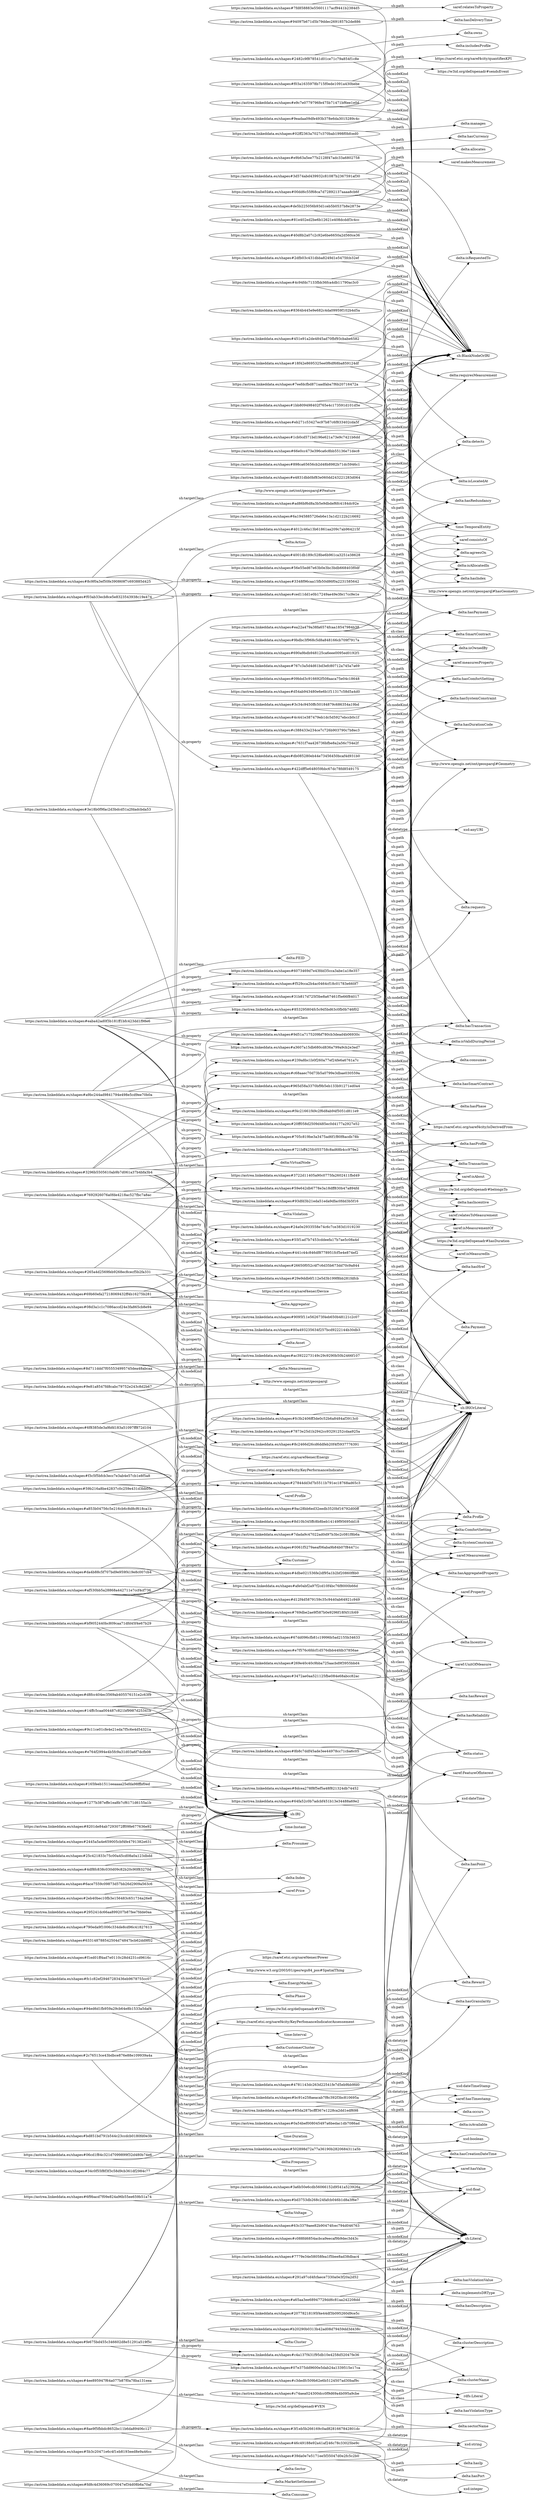 digraph ar2dtool_diagram { 
rankdir=LR;
size="1501"
	"https://astrea.linkeddata.es/shapes#ced11dd1e0b17249ae49e3fe17cc9e1e" -> "delta:isRequestedTo" [ label = "sh:path" ];
	"https://astrea.linkeddata.es/shapes#ced11dd1e0b17249ae49e3fe17cc9e1e" -> "sh:IRIOrLiteral" [ label = "sh:nodeKind" ];
	"https://astrea.linkeddata.es/shapes#291a97cd4fcfaece7330a0e3f20a2d52" -> "delta:implementsDRType" [ label = "sh:path" ];
	"https://astrea.linkeddata.es/shapes#291a97cd4fcfaece7330a0e3f20a2d52" -> "sh:Literal" [ label = "sh:nodeKind" ];
	"https://astrea.linkeddata.es/shapes#bd851bd791b544c23ccdcb0180fd0e3b" -> "time:Duration" [ label = "sh:targetClass" ];
	"https://astrea.linkeddata.es/shapes#bd851bd791b544c23ccdcb0180fd0e3b" -> "sh:IRI" [ label = "sh:nodeKind" ];
	"https://astrea.linkeddata.es/shapes#85da287bcfff367e1228ca2dd1edf698" -> "delta:occurs" [ label = "sh:path" ];
	"https://astrea.linkeddata.es/shapes#85da287bcfff367e1228ca2dd1edf698" -> "sh:Literal" [ label = "sh:nodeKind" ];
	"https://astrea.linkeddata.es/shapes#85da287bcfff367e1228ca2dd1edf698" -> "xsd:dateTimeStamp" [ label = "sh:datatype" ];
	"https://astrea.linkeddata.es/shapes#3472ae0aa521125fbe084e68abcc82ac" -> "delta:hasCreationDateTime" [ label = "sh:path" ];
	"https://astrea.linkeddata.es/shapes#3472ae0aa521125fbe084e68abcc82ac" -> "sh:IRIOrLiteral" [ label = "sh:nodeKind" ];
	"https://astrea.linkeddata.es/shapes#31b817d725f3be8a67461f5e66f84017" -> "delta:hasRedundancy" [ label = "sh:path" ];
	"https://astrea.linkeddata.es/shapes#31b817d725f3be8a67461f5e66f84017" -> "sh:IRIOrLiteral" [ label = "sh:nodeKind" ];
	"https://astrea.linkeddata.es/shapes#422dff5e648059bbc67dc78fd8549175" -> "delta:requiresMeasurement" [ label = "sh:path" ];
	"https://astrea.linkeddata.es/shapes#422dff5e648059bbc67dc78fd8549175" -> "sh:IRIOrLiteral" [ label = "sh:nodeKind" ];
	"https://astrea.linkeddata.es/shapes#451e91a2de4845ad70fbf93cbabe6582" -> "saref:consistsOf" [ label = "sh:path" ];
	"https://astrea.linkeddata.es/shapes#451e91a2de4845ad70fbf93cbabe6582" -> "sh:BlankNodeOrIRI" [ label = "sh:nodeKind" ];
	"https://astrea.linkeddata.es/shapes#09bbd3c916692f508aaca75e04c18648" -> "saref:isAbout" [ label = "sh:path" ];
	"https://astrea.linkeddata.es/shapes#09bbd3c916692f508aaca75e04c18648" -> "sh:BlankNodeOrIRI" [ label = "sh:nodeKind" ];
	"https://astrea.linkeddata.es/shapes#bc91e258aeacab7f8c392f3bc810695a" -> "delta:hasGranularity" [ label = "sh:path" ];
	"https://astrea.linkeddata.es/shapes#bc91e258aeacab7f8c392f3bc810695a" -> "sh:Literal" [ label = "sh:nodeKind" ];
	"https://astrea.linkeddata.es/shapes#06cd1f84c321d7099899f32d480b74e6" -> "delta:Frequency" [ label = "sh:targetClass" ];
	"https://astrea.linkeddata.es/shapes#06cd1f84c321d7099899f32d480b74e6" -> "sh:IRI" [ label = "sh:nodeKind" ];
	"https://astrea.linkeddata.es/shapes#6f9bacd7f09e824a96b55ee659b51a74" -> "delta:Voltage" [ label = "sh:targetClass" ];
	"https://astrea.linkeddata.es/shapes#6f9bacd7f09e824a96b55ee659b51a74" -> "sh:IRI" [ label = "sh:nodeKind" ];
	"https://astrea.linkeddata.es/shapes#898ca65656cb2d48b8982b71dc5946c1" -> "delta:isOwnedBy" [ label = "sh:path" ];
	"https://astrea.linkeddata.es/shapes#898ca65656cb2d48b8982b71dc5946c1" -> "sh:BlankNodeOrIRI" [ label = "sh:nodeKind" ];
	"https://astrea.linkeddata.es/shapes#c74aea024300dcc0f9d69a4b095a9cbe" -> "delta:sectorName" [ label = "sh:path" ];
	"https://astrea.linkeddata.es/shapes#c74aea024300dcc0f9d69a4b095a9cbe" -> "sh:Literal" [ label = "sh:nodeKind" ];
	"https://astrea.linkeddata.es/shapes#26650f052c4f7c6d35b673dd70c9a844" -> "delta:hasSystemConstraint" [ label = "sh:path" ];
	"https://astrea.linkeddata.es/shapes#26650f052c4f7c6d35b673dd70c9a844" -> "sh:IRIOrLiteral" [ label = "sh:nodeKind" ];
	"https://astrea.linkeddata.es/shapes#26650f052c4f7c6d35b673dd70c9a844" -> "delta:SystemConstraint" [ label = "sh:class" ];
	"https://astrea.linkeddata.es/shapes#8c9f0a3ef50fe390869f7c693885d425" -> "http://www.opengis.net/ont/geosparql#Feature" [ label = "sh:targetClass" ];
	"https://astrea.linkeddata.es/shapes#8c9f0a3ef50fe390869f7c693885d425" -> "https://astrea.linkeddata.es/shapes#3348f96caa15fb50d86f0a2231585642" [ label = "sh:property" ];
	"https://astrea.linkeddata.es/shapes#8c9f0a3ef50fe390869f7c693885d425" -> "sh:IRI" [ label = "sh:nodeKind" ];
	"https://astrea.linkeddata.es/shapes#f3c5f5bfcb3ecc7e3ab4e57cb1e8f5a8" -> "https://saref.etsi.org/saref4ener/Energy" [ label = "sh:targetClass" ];
	"https://astrea.linkeddata.es/shapes#f3c5f5bfcb3ecc7e3ab4e57cb1e8f5a8" -> "https://astrea.linkeddata.es/shapes#8d10b345ffc8b8beb14149f95695dd18" [ label = "sh:property" ];
	"https://astrea.linkeddata.es/shapes#f3c5f5bfcb3ecc7e3ab4e57cb1e8f5a8" -> "sh:IRI" [ label = "sh:nodeKind" ];
	"https://astrea.linkeddata.es/shapes#4781143dc263d22541fe7d5eb9bb9fd0" -> "delta:status" [ label = "sh:path" ];
	"https://astrea.linkeddata.es/shapes#4781143dc263d22541fe7d5eb9bb9fd0" -> "sh:Literal" [ label = "sh:nodeKind" ];
	"https://astrea.linkeddata.es/shapes#2c76513ce43bdbce876e88e109939a4a" -> "delta:Reward" [ label = "sh:targetClass" ];
	"https://astrea.linkeddata.es/shapes#2c76513ce43bdbce876e88e109939a4a" -> "sh:IRI" [ label = "sh:nodeKind" ];
	"https://astrea.linkeddata.es/shapes#c388433e234ce7c726b903790c7b8ec3" -> "saref:isMeasurementOf" [ label = "sh:path" ];
	"https://astrea.linkeddata.es/shapes#c388433e234ce7c726b903790c7b8ec3" -> "sh:BlankNodeOrIRI" [ label = "sh:nodeKind" ];
	"https://astrea.linkeddata.es/shapes#55f1ad7b7453cddeefa17b7ae5c08a4d" -> "delta:consumes" [ label = "sh:path" ];
	"https://astrea.linkeddata.es/shapes#55f1ad7b7453cddeefa17b7ae5c08a4d" -> "sh:IRIOrLiteral" [ label = "sh:nodeKind" ];
	"https://astrea.linkeddata.es/shapes#c3dedfc509b62e6b5124507ad30baf9c" -> "delta:hasViolationType" [ label = "sh:path" ];
	"https://astrea.linkeddata.es/shapes#c3dedfc509b62e6b5124507ad30baf9c" -> "sh:Literal" [ label = "sh:nodeKind" ];
	"https://astrea.linkeddata.es/shapes#9d51a7175209bf780cb3dead4b06930c" -> "delta:agreesOn" [ label = "sh:path" ];
	"https://astrea.linkeddata.es/shapes#9d51a7175209bf780cb3dead4b06930c" -> "sh:IRIOrLiteral" [ label = "sh:nodeKind" ];
	"https://astrea.linkeddata.es/shapes#6ace7559c09873d57bb26d2909a563c6" -> "http://www.w3.org/2003/01/geo/wgs84_pos#SpatialThing" [ label = "sh:targetClass" ];
	"https://astrea.linkeddata.es/shapes#6ace7559c09873d57bb26d2909a563c6" -> "sh:IRI" [ label = "sh:nodeKind" ];
	"https://astrea.linkeddata.es/shapes#46c49188e92a41af246c78c33025be9c" -> "delta:hasIp" [ label = "sh:path" ];
	"https://astrea.linkeddata.es/shapes#46c49188e92a41af246c78c33025be9c" -> "sh:Literal" [ label = "sh:nodeKind" ];
	"https://astrea.linkeddata.es/shapes#46c49188e92a41af246c78c33025be9c" -> "xsd:string" [ label = "sh:datatype" ];
	"https://astrea.linkeddata.es/shapes#eb271c53427ec97b87c6f833402cda5f" -> "delta:hasPayment" [ label = "sh:path" ];
	"https://astrea.linkeddata.es/shapes#eb271c53427ec97b87c6f833402cda5f" -> "sh:BlankNodeOrIRI" [ label = "sh:nodeKind" ];
	"https://astrea.linkeddata.es/shapes#3e18b0f9fac2d3bdcd51a2fdadcbda53" -> "time:TemporalEntity" [ label = "sh:targetClass" ];
	"https://astrea.linkeddata.es/shapes#3e18b0f9fac2d3bdcd51a2fdadcbda53" -> "sh:IRI" [ label = "sh:nodeKind" ];
	"https://astrea.linkeddata.es/shapes#3f1eb5b266169c0ad8281667842801dc" -> "delta:sectorName" [ label = "sh:path" ];
	"https://astrea.linkeddata.es/shapes#3f1eb5b266169c0ad8281667842801dc" -> "sh:IRIOrLiteral" [ label = "sh:nodeKind" ];
	"https://astrea.linkeddata.es/shapes#3f1eb5b266169c0ad8281667842801dc" -> "xsd:string" [ label = "sh:datatype" ];
	"https://astrea.linkeddata.es/shapes#0a54bef008045497a6bedac1db7086ad" -> "delta:isAvailable" [ label = "sh:path" ];
	"https://astrea.linkeddata.es/shapes#0a54bef008045497a6bedac1db7086ad" -> "sh:Literal" [ label = "sh:nodeKind" ];
	"https://astrea.linkeddata.es/shapes#0a54bef008045497a6bedac1db7086ad" -> "xsd:boolean" [ label = "sh:datatype" ];
	"https://astrea.linkeddata.es/shapes#f03ab33ecb8ce5e8323543938c19e474" -> "delta:Action" [ label = "sh:targetClass" ];
	"https://astrea.linkeddata.es/shapes#f03ab33ecb8ce5e8323543938c19e474" -> "https://astrea.linkeddata.es/shapes#ced11dd1e0b17249ae49e3fe17cc9e1e" [ label = "sh:property" ];
	"https://astrea.linkeddata.es/shapes#f03ab33ecb8ce5e8323543938c19e474" -> "https://astrea.linkeddata.es/shapes#422dff5e648059bbc67dc78fd8549175" [ label = "sh:property" ];
	"https://astrea.linkeddata.es/shapes#f03ab33ecb8ce5e8323543938c19e474" -> "sh:IRI" [ label = "sh:nodeKind" ];
	"https://astrea.linkeddata.es/shapes#af530bb5a28868a442711e7ccf4cf736" -> "delta:Customer" [ label = "sh:targetClass" ];
	"https://astrea.linkeddata.es/shapes#af530bb5a28868a442711e7ccf4cf736" -> "https://astrea.linkeddata.es/shapes#e7f576c6fdcf1d576dbb44fdb37856ae" [ label = "sh:property" ];
	"https://astrea.linkeddata.es/shapes#af530bb5a28868a442711e7ccf4cf736" -> "https://astrea.linkeddata.es/shapes#fc3b2406ff3de0c52b6a8484af3913c0" [ label = "sh:property" ];
	"https://astrea.linkeddata.es/shapes#af530bb5a28868a442711e7ccf4cf736" -> "https://astrea.linkeddata.es/shapes#769dbe2ae9f587b0e9296f18f451fc69" [ label = "sh:property" ];
	"https://astrea.linkeddata.es/shapes#af530bb5a28868a442711e7ccf4cf736" -> "sh:IRI" [ label = "sh:nodeKind" ];
	"https://astrea.linkeddata.es/shapes#4dbe021536fe2df95a1b2bf20860f8b0" -> "saref:isMeasuredIn" [ label = "sh:path" ];
	"https://astrea.linkeddata.es/shapes#4dbe021536fe2df95a1b2bf20860f8b0" -> "sh:IRIOrLiteral" [ label = "sh:nodeKind" ];
	"https://astrea.linkeddata.es/shapes#4dbe021536fe2df95a1b2bf20860f8b0" -> "saref:UnitOfMeasure" [ label = "sh:class" ];
	"https://astrea.linkeddata.es/shapes#80a493235634f257bcd9222144b30db3" -> "delta:hasProfile" [ label = "sh:path" ];
	"https://astrea.linkeddata.es/shapes#80a493235634f257bcd9222144b30db3" -> "sh:IRIOrLiteral" [ label = "sh:nodeKind" ];
	"https://astrea.linkeddata.es/shapes#80a493235634f257bcd9222144b30db3" -> "delta:Profile" [ label = "sh:class" ];
	"https://astrea.linkeddata.es/shapes#8b8c7ddf45ade3ee44978cc71cba6c05" -> "delta:hasAggregatedProperty" [ label = "sh:path" ];
	"https://astrea.linkeddata.es/shapes#8b8c7ddf45ade3ee44978cc71cba6c05" -> "sh:IRIOrLiteral" [ label = "sh:nodeKind" ];
	"https://astrea.linkeddata.es/shapes#4012c46a13b61861aa209c7ab964215f" -> "delta:consumes" [ label = "sh:path" ];
	"https://astrea.linkeddata.es/shapes#4012c46a13b61861aa209c7ab964215f" -> "sh:BlankNodeOrIRI" [ label = "sh:nodeKind" ];
	"https://astrea.linkeddata.es/shapes#a65aa3ee68947729dd6c81aa242208dd" -> "delta:hasDescription" [ label = "sh:path" ];
	"https://astrea.linkeddata.es/shapes#a65aa3ee68947729dd6c81aa242208dd" -> "sh:Literal" [ label = "sh:nodeKind" ];
	"https://astrea.linkeddata.es/shapes#769dbe2ae9f587b0e9296f18f451fc69" -> "delta:hasPoint" [ label = "sh:path" ];
	"https://astrea.linkeddata.es/shapes#769dbe2ae9f587b0e9296f18f451fc69" -> "sh:IRIOrLiteral" [ label = "sh:nodeKind" ];
	"https://astrea.linkeddata.es/shapes#a3607a15db680cd836a799a9cb2e3ed7" -> "delta:hasHref" [ label = "sh:path" ];
	"https://astrea.linkeddata.es/shapes#a3607a15db680cd836a799a9cb2e3ed7" -> "sh:IRIOrLiteral" [ label = "sh:nodeKind" ];
	"https://astrea.linkeddata.es/shapes#a3607a15db680cd836a799a9cb2e3ed7" -> "xsd:anyURI" [ label = "sh:datatype" ];
	"https://astrea.linkeddata.es/shapes#790eda9f1006c334de8cd96c41827613" -> "https://w3id.org/def/openadr#VTN" [ label = "sh:targetClass" ];
	"https://astrea.linkeddata.es/shapes#790eda9f1006c334de8cd96c41827613" -> "sh:IRI" [ label = "sh:nodeKind" ];
	"https://astrea.linkeddata.es/shapes#d8fcc404ec3569ab405576151e2c63f9" -> "saref:Property" [ label = "sh:targetClass" ];
	"https://astrea.linkeddata.es/shapes#d8fcc404ec3569ab405576151e2c63f9" -> "https://astrea.linkeddata.es/shapes#7dada9c47022ad0d97b3bc2c081f8b6a" [ label = "sh:property" ];
	"https://astrea.linkeddata.es/shapes#d8fcc404ec3569ab405576151e2c63f9" -> "sh:IRI" [ label = "sh:nodeKind" ];
	"https://astrea.linkeddata.es/shapes#7dada9c47022ad0d97b3bc2c081f8b6a" -> "saref:relatesToMeasurement" [ label = "sh:path" ];
	"https://astrea.linkeddata.es/shapes#7dada9c47022ad0d97b3bc2c081f8b6a" -> "sh:IRIOrLiteral" [ label = "sh:nodeKind" ];
	"https://astrea.linkeddata.es/shapes#7dada9c47022ad0d97b3bc2c081f8b6a" -> "saref:Measurement" [ label = "sh:class" ];
	"https://astrea.linkeddata.es/shapes#f03a1635978b715f0ede1091a430bebe" -> "delta:includesProfile" [ label = "sh:path" ];
	"https://astrea.linkeddata.es/shapes#f03a1635978b715f0ede1091a430bebe" -> "sh:BlankNodeOrIRI" [ label = "sh:nodeKind" ];
	"https://astrea.linkeddata.es/shapes#e4831dbb0bf83e060dd243221283d064" -> "saref:measuresProperty" [ label = "sh:path" ];
	"https://astrea.linkeddata.es/shapes#e4831dbb0bf83e060dd243221283d064" -> "sh:BlankNodeOrIRI" [ label = "sh:nodeKind" ];
	"https://astrea.linkeddata.es/shapes#20ff058d2509d485ec0d4177a2927e52" -> "delta:isValidDuringPeriod" [ label = "sh:path" ];
	"https://astrea.linkeddata.es/shapes#20ff058d2509d485ec0d4177a2927e52" -> "sh:IRIOrLiteral" [ label = "sh:nodeKind" ];
	"https://astrea.linkeddata.es/shapes#f1ed01ff4ad7e0110c28d4231cd9616c" -> "time:Interval" [ label = "sh:targetClass" ];
	"https://astrea.linkeddata.es/shapes#f1ed01ff4ad7e0110c28d4231cd9616c" -> "sh:IRI" [ label = "sh:nodeKind" ];
	"https://astrea.linkeddata.es/shapes#fc1c82ef29467283436eb9678755cc07" -> "delta:CustomerCluster" [ label = "sh:targetClass" ];
	"https://astrea.linkeddata.es/shapes#fc1c82ef29467283436eb9678755cc07" -> "sh:IRI" [ label = "sh:nodeKind" ];
	"https://astrea.linkeddata.es/shapes#5b3c20471e6c4f1eb8193eed8e9a46cc" -> "delta:MarketSettlement" [ label = "sh:targetClass" ];
	"https://astrea.linkeddata.es/shapes#5b3c20471e6c4f1eb8193eed8e9a46cc" -> "sh:IRI" [ label = "sh:nodeKind" ];
	"https://astrea.linkeddata.es/shapes#e9c7e0779796fe475b71471bf6ee1e0d" -> "https://saref.etsi.org/saref4city/quantifiesKPI" [ label = "sh:path" ];
	"https://astrea.linkeddata.es/shapes#e9c7e0779796fe475b71471bf6ee1e0d" -> "sh:BlankNodeOrIRI" [ label = "sh:nodeKind" ];
	"https://astrea.linkeddata.es/shapes#721bff425fc055758c8ad68b4cc979e2" -> "delta:hasSmartContract" [ label = "sh:path" ];
	"https://astrea.linkeddata.es/shapes#721bff425fc055758c8ad68b4cc979e2" -> "sh:IRIOrLiteral" [ label = "sh:nodeKind" ];
	"https://astrea.linkeddata.es/shapes#6073469d7e43fdd35cca3abe1a18e357" -> "delta:detects" [ label = "sh:path" ];
	"https://astrea.linkeddata.es/shapes#6073469d7e43fdd35cca3abe1a18e357" -> "sh:IRIOrLiteral" [ label = "sh:nodeKind" ];
	"https://astrea.linkeddata.es/shapes#9eadaa09dfe493b378e6da3015289c4c" -> "https://w3id.org/def/openadr#sendsEvent" [ label = "sh:path" ];
	"https://astrea.linkeddata.es/shapes#9eadaa09dfe493b378e6da3015289c4c" -> "sh:BlankNodeOrIRI" [ label = "sh:nodeKind" ];
	"https://astrea.linkeddata.es/shapes#3a6b50e6cdb56066152d9541a523926a" -> "delta:hasPoint" [ label = "sh:path" ];
	"https://astrea.linkeddata.es/shapes#3a6b50e6cdb56066152d9541a523926a" -> "sh:Literal" [ label = "sh:nodeKind" ];
	"https://astrea.linkeddata.es/shapes#3a6b50e6cdb56066152d9541a523926a" -> "xsd:float" [ label = "sh:datatype" ];
	"https://astrea.linkeddata.es/shapes#705c819be3a3475ad6f1f80f8acdb78b" -> "delta:hasPayment" [ label = "sh:path" ];
	"https://astrea.linkeddata.es/shapes#705c819be3a3475ad6f1f80f8acdb78b" -> "sh:IRIOrLiteral" [ label = "sh:nodeKind" ];
	"https://astrea.linkeddata.es/shapes#705c819be3a3475ad6f1f80f8acdb78b" -> "delta:Payment" [ label = "sh:class" ];
	"https://astrea.linkeddata.es/shapes#c68aaec70d73b5a0799e3dbae030559a" -> "delta:hasIndex" [ label = "sh:path" ];
	"https://astrea.linkeddata.es/shapes#c68aaec70d73b5a0799e3dbae030559a" -> "sh:IRIOrLiteral" [ label = "sh:nodeKind" ];
	"https://astrea.linkeddata.es/shapes#767c3a5d4d61bd3efc80712a745a7a69" -> "delta:hasPhase" [ label = "sh:path" ];
	"https://astrea.linkeddata.es/shapes#767c3a5d4d61bd3efc80712a745a7a69" -> "sh:BlankNodeOrIRI" [ label = "sh:nodeKind" ];
	"https://astrea.linkeddata.es/shapes#8dcea278f8f5ef5a48f821324db74452" -> "saref:hasTimestamp" [ label = "sh:path" ];
	"https://astrea.linkeddata.es/shapes#8dcea278f8f5ef5a48f821324db74452" -> "sh:IRIOrLiteral" [ label = "sh:nodeKind" ];
	"https://astrea.linkeddata.es/shapes#8dcea278f8f5ef5a48f821324db74452" -> "xsd:dateTime" [ label = "sh:datatype" ];
	"https://astrea.linkeddata.es/shapes#20778218195f4e44df3b095260d9ce5c" -> "delta:clusterDescription" [ label = "sh:path" ];
	"https://astrea.linkeddata.es/shapes#20778218195f4e44df3b095260d9ce5c" -> "sh:Literal" [ label = "sh:nodeKind" ];
	"https://astrea.linkeddata.es/shapes#8364b445e9e682c4da09959f102b4d5a" -> "delta:hasRedundancy" [ label = "sh:path" ];
	"https://astrea.linkeddata.es/shapes#8364b445e9e682c4da09959f102b4d5a" -> "sh:BlankNodeOrIRI" [ label = "sh:nodeKind" ];
	"https://astrea.linkeddata.es/shapes#8c2466d26cd6ddfeb20f4f5937776391" -> "delta:hasProfile" [ label = "sh:path" ];
	"https://astrea.linkeddata.es/shapes#8c2466d26cd6ddfeb20f4f5937776391" -> "sh:IRIOrLiteral" [ label = "sh:nodeKind" ];
	"https://astrea.linkeddata.es/shapes#8c2466d26cd6ddfeb20f4f5937776391" -> "delta:Profile" [ label = "sh:class" ];
	"https://astrea.linkeddata.es/shapes#fd8c4d36069c070047ef34d08b6a70af" -> "delta:Consumer" [ label = "sh:targetClass" ];
	"https://astrea.linkeddata.es/shapes#fd8c4d36069c070047ef34d08b6a70af" -> "sh:IRI" [ label = "sh:nodeKind" ];
	"https://astrea.linkeddata.es/shapes#3348f96caa15fb50d86f0a2231585642" -> "http://www.opengis.net/ont/geosparql#hasGeometry" [ label = "sh:path" ];
	"https://astrea.linkeddata.es/shapes#3348f96caa15fb50d86f0a2231585642" -> "sh:BlankNodeOrIRI" [ label = "sh:nodeKind" ];
	"https://astrea.linkeddata.es/shapes#3348f96caa15fb50d86f0a2231585642" -> "http://www.opengis.net/ont/geosparql#Geometry" [ label = "sh:class" ];
	"https://astrea.linkeddata.es/shapes#59b216a8be42837c0c259e431d3bb05c" -> "https://saref.etsi.org/saref4city/KeyPerformanceIndicator" [ label = "sh:targetClass" ];
	"https://astrea.linkeddata.es/shapes#59b216a8be42837c0c259e431d3bb05c" -> "https://astrea.linkeddata.es/shapes#27844dd3d7b5511b791ec18768ad65c3" [ label = "sh:property" ];
	"https://astrea.linkeddata.es/shapes#59b216a8be42837c0c259e431d3bb05c" -> "sh:IRI" [ label = "sh:nodeKind" ];
	"https://astrea.linkeddata.es/shapes#02ff2363a7027c370bab1998f0bfced0" -> "delta:manages" [ label = "sh:path" ];
	"https://astrea.linkeddata.es/shapes#02ff2363a7027c370bab1998f0bfced0" -> "sh:BlankNodeOrIRI" [ label = "sh:nodeKind" ];
	"https://astrea.linkeddata.es/shapes#e9b63a5ee77b2128f47adc33a6802758" -> "delta:hasCurrency" [ label = "sh:path" ];
	"https://astrea.linkeddata.es/shapes#e9b63a5ee77b2128f47adc33a6802758" -> "sh:BlankNodeOrIRI" [ label = "sh:nodeKind" ];
	"https://astrea.linkeddata.es/shapes#3d574abd439932c81087b2367591af30" -> "delta:allocates" [ label = "sh:path" ];
	"https://astrea.linkeddata.es/shapes#3d574abd439932c81087b2367591af30" -> "sh:BlankNodeOrIRI" [ label = "sh:nodeKind" ];
	"https://astrea.linkeddata.es/shapes#265a4d2569feb9268ec8cecf5b2fa331" -> "https://saref.etsi.org/saref4ener/Device" [ label = "sh:targetClass" ];
	"https://astrea.linkeddata.es/shapes#265a4d2569feb9268ec8cecf5b2fa331" -> "https://astrea.linkeddata.es/shapes#59e642db6778e3a18dff830b47a894fd" [ label = "sh:property" ];
	"https://astrea.linkeddata.es/shapes#265a4d2569feb9268ec8cecf5b2fa331" -> "sh:IRI" [ label = "sh:nodeKind" ];
	"https://astrea.linkeddata.es/shapes#4c94fdc7133fbb36fca4db11790ac3c0" -> "delta:isLocatedAt" [ label = "sh:path" ];
	"https://astrea.linkeddata.es/shapes#4c94fdc7133fbb36fca4db11790ac3c0" -> "sh:BlankNodeOrIRI" [ label = "sh:nodeKind" ];
	"https://astrea.linkeddata.es/shapes#14ffc5caa004487c821bf9987d25341b" -> "sh:IRI" [ label = "sh:nodeKind" ];
	"https://astrea.linkeddata.es/shapes#14ffc5caa004487c821bf9987d25341b" -> "https://astrea.linkeddata.es/shapes#4dbe021536fe2df95a1b2bf20860f8b0" [ label = "sh:property" ];
	"https://astrea.linkeddata.es/shapes#14ffc5caa004487c821bf9987d25341b" -> "saref:Measurement" [ label = "sh:targetClass" ];
	"https://astrea.linkeddata.es/shapes#14ffc5caa004487c821bf9987d25341b" -> "https://astrea.linkeddata.es/shapes#8dcea278f8f5ef5a48f821324db74452" [ label = "sh:property" ];
	"https://astrea.linkeddata.es/shapes#14ffc5caa004487c821bf9987d25341b" -> "https://astrea.linkeddata.es/shapes#d12f4d5879159c35c9440ab64921c949" [ label = "sh:property" ];
	"https://astrea.linkeddata.es/shapes#14ffc5caa004487c821bf9987d25341b" -> "https://astrea.linkeddata.es/shapes#64fa52c0b7adcbf451b13e34488a69e2" [ label = "sh:property" ];
	"https://astrea.linkeddata.es/shapes#e7f576c6fdcf1d576dbb44fdb37856ae" -> "delta:hasReward" [ label = "sh:path" ];
	"https://astrea.linkeddata.es/shapes#e7f576c6fdcf1d576dbb44fdb37856ae" -> "sh:IRIOrLiteral" [ label = "sh:nodeKind" ];
	"https://astrea.linkeddata.es/shapes#e7f576c6fdcf1d576dbb44fdb37856ae" -> "delta:Reward" [ label = "sh:class" ];
	"https://astrea.linkeddata.es/shapes#db085280eb44e73456450bcaf4d931b0" -> "saref:isMeasuredIn" [ label = "sh:path" ];
	"https://astrea.linkeddata.es/shapes#db085280eb44e73456450bcaf4d931b0" -> "sh:BlankNodeOrIRI" [ label = "sh:nodeKind" ];
	"https://astrea.linkeddata.es/shapes#64fa52c0b7adcbf451b13e34488a69e2" -> "saref:hasValue" [ label = "sh:path" ];
	"https://astrea.linkeddata.es/shapes#64fa52c0b7adcbf451b13e34488a69e2" -> "sh:IRIOrLiteral" [ label = "sh:nodeKind" ];
	"https://astrea.linkeddata.es/shapes#64fa52c0b7adcbf451b13e34488a69e2" -> "xsd:float" [ label = "sh:datatype" ];
	"https://astrea.linkeddata.es/shapes#d12f4d5879159c35c9440ab64921c949" -> "saref:isMeasurementOf" [ label = "sh:path" ];
	"https://astrea.linkeddata.es/shapes#d12f4d5879159c35c9440ab64921c949" -> "sh:IRIOrLiteral" [ label = "sh:nodeKind" ];
	"https://astrea.linkeddata.es/shapes#d12f4d5879159c35c9440ab64921c949" -> "saref:FeatureOfInterest" [ label = "sh:class" ];
	"https://astrea.linkeddata.es/shapes#2dfb03c431dbba8249d1e5475fcb32ef" -> "delta:detects" [ label = "sh:path" ];
	"https://astrea.linkeddata.es/shapes#2dfb03c431dbba8249d1e5475fcb32ef" -> "sh:BlankNodeOrIRI" [ label = "sh:nodeKind" ];
	"https://astrea.linkeddata.es/shapes#40d8b2a07c2c92e6be6650a2d560ce36" -> "delta:requiresMeasurement" [ label = "sh:path" ];
	"https://astrea.linkeddata.es/shapes#40d8b2a07c2c92e6be6650a2d560ce36" -> "sh:BlankNodeOrIRI" [ label = "sh:nodeKind" ];
	"https://astrea.linkeddata.es/shapes#6f8385de3a9bfd183a51097ff872d104" -> "delta:Transaction" [ label = "sh:targetClass" ];
	"https://astrea.linkeddata.es/shapes#6f8385de3a9bfd183a51097ff872d104" -> "sh:IRI" [ label = "sh:nodeKind" ];
	"https://astrea.linkeddata.es/shapes#1277b387effe1ea8b7cf6171d6155a1b" -> "time:Instant" [ label = "sh:targetClass" ];
	"https://astrea.linkeddata.es/shapes#1277b387effe1ea8b7cf6171d6155a1b" -> "sh:IRI" [ label = "sh:nodeKind" ];
	"https://astrea.linkeddata.es/shapes#3722d11405a90c0775fa2602411fbd49" -> "delta:isOwnedBy" [ label = "sh:path" ];
	"https://astrea.linkeddata.es/shapes#3722d11405a90c0775fa2602411fbd49" -> "sh:IRIOrLiteral" [ label = "sh:nodeKind" ];
	"https://astrea.linkeddata.es/shapes#69b60efa27218069432ff4b16275b281" -> "delta:Aggregator" [ label = "sh:targetClass" ];
	"https://astrea.linkeddata.es/shapes#69b60efa27218069432ff4b16275b281" -> "https://astrea.linkeddata.es/shapes#8c2466d26cd6ddfeb20f4f5937776391" [ label = "sh:property" ];
	"https://astrea.linkeddata.es/shapes#69b60efa27218069432ff4b16275b281" -> "https://astrea.linkeddata.es/shapes#24a0e2933558e74c6c7ce383d1019230" [ label = "sh:property" ];
	"https://astrea.linkeddata.es/shapes#69b60efa27218069432ff4b16275b281" -> "https://astrea.linkeddata.es/shapes#55f1ad7b7453cddeefa17b7ae5c08a4d" [ label = "sh:property" ];
	"https://astrea.linkeddata.es/shapes#69b60efa27218069432ff4b16275b281" -> "sh:IRI" [ label = "sh:nodeKind" ];
	"https://astrea.linkeddata.es/shapes#afe0abf2a97f2cd10f4bc76f8000b66d" -> "delta:status" [ label = "sh:path" ];
	"https://astrea.linkeddata.es/shapes#afe0abf2a97f2cd10f4bc76f8000b66d" -> "sh:IRIOrLiteral" [ label = "sh:nodeKind" ];
	"https://astrea.linkeddata.es/shapes#9bdbc3f968c5d8a848166cb709f7917a" -> "https://saref.etsi.org/saref4city/isDerivedFrom" [ label = "sh:path" ];
	"https://astrea.linkeddata.es/shapes#9bdbc3f968c5d8a848166cb709f7917a" -> "sh:BlankNodeOrIRI" [ label = "sh:nodeKind" ];
	"https://astrea.linkeddata.es/shapes#0061f5279aeaf06aba9b84b07f84471c" -> "delta:hasReliability" [ label = "sh:path" ];
	"https://astrea.linkeddata.es/shapes#0061f5279aeaf06aba9b84b07f84471c" -> "sh:IRIOrLiteral" [ label = "sh:nodeKind" ];
	"https://astrea.linkeddata.es/shapes#502898d72a77a36190b2820684311a5b" -> "saref:hasTimestamp" [ label = "sh:path" ];
	"https://astrea.linkeddata.es/shapes#502898d72a77a36190b2820684311a5b" -> "sh:Literal" [ label = "sh:nodeKind" ];
	"https://astrea.linkeddata.es/shapes#ad86bf6d8a3b5e9dbdef6fc4184dc92e" -> "delta:requests" [ label = "sh:path" ];
	"https://astrea.linkeddata.es/shapes#ad86bf6d8a3b5e9dbdef6fc4184dc92e" -> "sh:BlankNodeOrIRI" [ label = "sh:nodeKind" ];
	"https://astrea.linkeddata.es/shapes#7779e34e58058fea1f5bee8ad38dbac4" -> "delta:hasViolationValue" [ label = "sh:path" ];
	"https://astrea.linkeddata.es/shapes#7779e34e58058fea1f5bee8ad38dbac4" -> "sh:Literal" [ label = "sh:nodeKind" ];
	"https://astrea.linkeddata.es/shapes#7779e34e58058fea1f5bee8ad38dbac4" -> "xsd:float" [ label = "sh:datatype" ];
	"https://astrea.linkeddata.es/shapes#93dfd3b21eda51eda9dfac0fdd3b5f16" -> "delta:requests" [ label = "sh:path" ];
	"https://astrea.linkeddata.es/shapes#93dfd3b21eda51eda9dfac0fdd3b5f16" -> "sh:IRIOrLiteral" [ label = "sh:nodeKind" ];
	"https://astrea.linkeddata.es/shapes#9e81a8547fd8cabc79752e243c8d2b67" -> "http://www.opengis.net/ont/geosparql#Geometry" [ label = "sh:targetClass" ];
	"https://astrea.linkeddata.es/shapes#9e81a8547fd8cabc79752e243c8d2b67" -> "sh:IRI" [ label = "sh:nodeKind" ];
	"https://astrea.linkeddata.es/shapes#9e81a8547fd8cabc79752e243c8d2b67" -> "http://www.opengis.net/ont/geosparql" [ label = "sh:description" ];
	"https://astrea.linkeddata.es/shapes#00dd6c55f68ca7d72892137aaaa8cb6f" -> "saref:makesMeasurement" [ label = "sh:path" ];
	"https://astrea.linkeddata.es/shapes#00dd6c55f68ca7d72892137aaaa8cb6f" -> "sh:BlankNodeOrIRI" [ label = "sh:nodeKind" ];
	"https://astrea.linkeddata.es/shapes#66e0cc473e396ca6c8bb55136e71dec8" -> "delta:hasSystemConstraint" [ label = "sh:path" ];
	"https://astrea.linkeddata.es/shapes#66e0cc473e396ca6c8bb55136e71dec8" -> "sh:BlankNodeOrIRI" [ label = "sh:nodeKind" ];
	"https://astrea.linkeddata.es/shapes#bd3753db268c24fafcb046b1d8a3f6e7" -> "delta:hasReliability" [ label = "sh:path" ];
	"https://astrea.linkeddata.es/shapes#bd3753db268c24fafcb046b1d8a3f6e7" -> "sh:Literal" [ label = "sh:nodeKind" ];
	"https://astrea.linkeddata.es/shapes#bd3753db268c24fafcb046b1d8a3f6e7" -> "xsd:float" [ label = "sh:datatype" ];
	"https://astrea.linkeddata.es/shapes#bf9052440bc809caa71dfd45f4e67b29" -> "delta:Profile" [ label = "sh:targetClass" ];
	"https://astrea.linkeddata.es/shapes#bf9052440bc809caa71dfd45f4e67b29" -> "https://astrea.linkeddata.es/shapes#7873e25d1b2942cc93291252cdaa925a" [ label = "sh:property" ];
	"https://astrea.linkeddata.es/shapes#bf9052440bc809caa71dfd45f4e67b29" -> "https://astrea.linkeddata.es/shapes#3472ae0aa521125fbe084e68abcc82ac" [ label = "sh:property" ];
	"https://astrea.linkeddata.es/shapes#bf9052440bc809caa71dfd45f4e67b29" -> "https://astrea.linkeddata.es/shapes#269e40c40c9bba725aacbd9f3955bbd4" [ label = "sh:property" ];
	"https://astrea.linkeddata.es/shapes#bf9052440bc809caa71dfd45f4e67b29" -> "sh:IRI" [ label = "sh:nodeKind" ];
	"https://astrea.linkeddata.es/shapes#08d3a1c1c7086accd24e3fa865cb8e94" -> "delta:Asset" [ label = "sh:targetClass" ];
	"https://astrea.linkeddata.es/shapes#08d3a1c1c7086accd24e3fa865cb8e94" -> "https://astrea.linkeddata.es/shapes#3722d11405a90c0775fa2602411fbd49" [ label = "sh:property" ];
	"https://astrea.linkeddata.es/shapes#08d3a1c1c7086accd24e3fa865cb8e94" -> "sh:IRI" [ label = "sh:nodeKind" ];
	"https://astrea.linkeddata.es/shapes#7eefdcfbd871aadfaba7f6b20716472a" -> "delta:isAllocatedIn" [ label = "sh:path" ];
	"https://astrea.linkeddata.es/shapes#7eefdcfbd871aadfaba7f6b20716472a" -> "sh:BlankNodeOrIRI" [ label = "sh:nodeKind" ];
	"https://astrea.linkeddata.es/shapes#29e9ddb6f112e5d3b199f8bb281fdfcb" -> "delta:hasHref" [ label = "sh:path" ];
	"https://astrea.linkeddata.es/shapes#29e9ddb6f112e5d3b199f8bb281fdfcb" -> "sh:IRIOrLiteral" [ label = "sh:nodeKind" ];
	"https://astrea.linkeddata.es/shapes#59e642db6778e3a18dff830b47a894fd" -> "saref:measuresProperty" [ label = "sh:path" ];
	"https://astrea.linkeddata.es/shapes#59e642db6778e3a18dff830b47a894fd" -> "sh:IRIOrLiteral" [ label = "sh:nodeKind" ];
	"https://astrea.linkeddata.es/shapes#e764f2994e4b5fc9a31d03a6f7dcfb08" -> "delta:SystemConstraint" [ label = "sh:targetClass" ];
	"https://astrea.linkeddata.es/shapes#e764f2994e4b5fc9a31d03a6f7dcfb08" -> "sh:IRI" [ label = "sh:nodeKind" ];
	"https://astrea.linkeddata.es/shapes#81e402ed2be6b12621e408dcddf3c4cc" -> "sh:BlankNodeOrIRI" [ label = "sh:nodeKind" ];
	"https://astrea.linkeddata.es/shapes#3296b5505610ab9b7d061a37b4bfa3b4" -> "delta:VirtualNode" [ label = "sh:targetClass" ];
	"https://astrea.linkeddata.es/shapes#3296b5505610ab9b7d061a37b4bfa3b4" -> "https://astrea.linkeddata.es/shapes#239a8bc1b0f260a77ef24fe6a6761a7c" [ label = "sh:property" ];
	"https://astrea.linkeddata.es/shapes#3296b5505610ab9b7d061a37b4bfa3b4" -> "https://astrea.linkeddata.es/shapes#721bff425fc055758c8ad68b4cc979e2" [ label = "sh:property" ];
	"https://astrea.linkeddata.es/shapes#3296b5505610ab9b7d061a37b4bfa3b4" -> "https://astrea.linkeddata.es/shapes#0061f5279aeaf06aba9b84b07f84471c" [ label = "sh:property" ];
	"https://astrea.linkeddata.es/shapes#3296b5505610ab9b7d061a37b4bfa3b4" -> "https://astrea.linkeddata.es/shapes#80a493235634f257bcd9222144b30db3" [ label = "sh:property" ];
	"https://astrea.linkeddata.es/shapes#3296b5505610ab9b7d061a37b4bfa3b4" -> "sh:IRI" [ label = "sh:nodeKind" ];
	"https://astrea.linkeddata.es/shapes#3296b5505610ab9b7d061a37b4bfa3b4" -> "https://astrea.linkeddata.es/shapes#c68aaec70d73b5a0799e3dbae030559a" [ label = "sh:property" ];
	"https://astrea.linkeddata.es/shapes#3296b5505610ab9b7d061a37b4bfa3b4" -> "https://astrea.linkeddata.es/shapes#29e9ddb6f112e5d3b199f8bb281fdfcb" [ label = "sh:property" ];
	"https://astrea.linkeddata.es/shapes#27844dd3d7b5511b791ec18768ad65c3" -> "https://saref.etsi.org/saref4city/isDerivedFrom" [ label = "sh:path" ];
	"https://astrea.linkeddata.es/shapes#27844dd3d7b5511b791ec18768ad65c3" -> "sh:IRIOrLiteral" [ label = "sh:nodeKind" ];
	"https://astrea.linkeddata.es/shapes#27844dd3d7b5511b791ec18768ad65c3" -> "saref:Measurement" [ label = "sh:class" ];
	"https://astrea.linkeddata.es/shapes#56e55ed67e63b0e3bc3bdb668403f0df" -> "delta:isValidDuringPeriod" [ label = "sh:path" ];
	"https://astrea.linkeddata.es/shapes#56e55ed67e63b0e3bc3bdb668403f0df" -> "sh:BlankNodeOrIRI" [ label = "sh:nodeKind" ];
	"https://astrea.linkeddata.es/shapes#56e55ed67e63b0e3bc3bdb668403f0df" -> "time:TemporalEntity" [ label = "sh:class" ];
	"https://astrea.linkeddata.es/shapes#7fd858883e55601117acf9441b2384d5" -> "saref:relatesToProperty" [ label = "sh:path" ];
	"https://astrea.linkeddata.es/shapes#7fd858883e55601117acf9441b2384d5" -> "sh:BlankNodeOrIRI" [ label = "sh:nodeKind" ];
	"https://astrea.linkeddata.es/shapes#690a9bdb948125ca6eee0095ed0192f1" -> "delta:hasProfile" [ label = "sh:path" ];
	"https://astrea.linkeddata.es/shapes#690a9bdb948125ca6eee0095ed0192f1" -> "sh:BlankNodeOrIRI" [ label = "sh:nodeKind" ];
	"https://astrea.linkeddata.es/shapes#8201de84ab7293072ff09fe677636e92" -> "delta:Prosumer" [ label = "sh:targetClass" ];
	"https://astrea.linkeddata.es/shapes#8201de84ab7293072ff09fe677636e92" -> "sh:IRI" [ label = "sh:nodeKind" ];
	"https://astrea.linkeddata.es/shapes#2445a5a4e659005cbf4fe4791382e631" -> "delta:Index" [ label = "sh:targetClass" ];
	"https://astrea.linkeddata.es/shapes#2445a5a4e659005cbf4fe4791382e631" -> "sh:IRI" [ label = "sh:nodeKind" ];
	"https://astrea.linkeddata.es/shapes#67dd096cfb81c19996b5ad2155b34633" -> "delta:hasHref" [ label = "sh:path" ];
	"https://astrea.linkeddata.es/shapes#67dd096cfb81c19996b5ad2155b34633" -> "sh:Literal" [ label = "sh:nodeKind" ];
	"https://astrea.linkeddata.es/shapes#25c421833c75c00a45cd08a0a123dbdd" -> "saref:Price" [ label = "sh:targetClass" ];
	"https://astrea.linkeddata.es/shapes#25c421833c75c00a45cd08a0a123dbdd" -> "sh:IRI" [ label = "sh:nodeKind" ];
	"https://astrea.linkeddata.es/shapes#d54ab943480e6e6b1f11317c58d5a4d0" -> "https://w3id.org/def/openadr#belongsTo" [ label = "sh:path" ];
	"https://astrea.linkeddata.es/shapes#d54ab943480e6e6b1f11317c58d5a4d0" -> "sh:BlankNodeOrIRI" [ label = "sh:nodeKind" ];
	"https://astrea.linkeddata.es/shapes#a853b04756c5e216cb6c8d8cf618ca1b" -> "saref:Profile" [ label = "sh:targetClass" ];
	"https://astrea.linkeddata.es/shapes#a853b04756c5e216cb6c8d8cf618ca1b" -> "https://astrea.linkeddata.es/shapes#9ac28bb6ed32eedb3520bf16792d00ff" [ label = "sh:property" ];
	"https://astrea.linkeddata.es/shapes#a853b04756c5e216cb6c8d8cf618ca1b" -> "sh:IRI" [ label = "sh:nodeKind" ];
	"https://astrea.linkeddata.es/shapes#c7631f7ea426736bfbe8a2a56c754e2f" -> "https://w3id.org/def/openadr#hasDuration" [ label = "sh:path" ];
	"https://astrea.linkeddata.es/shapes#c7631f7ea426736bfbe8a2a56c754e2f" -> "sh:BlankNodeOrIRI" [ label = "sh:nodeKind" ];
	"https://astrea.linkeddata.es/shapes#2482c9f878541d01ce71c79a854f1c8e" -> "delta:owns" [ label = "sh:path" ];
	"https://astrea.linkeddata.es/shapes#2482c9f878541d01ce71c79a854f1c8e" -> "sh:BlankNodeOrIRI" [ label = "sh:nodeKind" ];
	"https://astrea.linkeddata.es/shapes#9095f11e562673f4eb650b48121c2c07" -> "delta:hasAggregatedProperty" [ label = "sh:path" ];
	"https://astrea.linkeddata.es/shapes#9095f11e562673f4eb650b48121c2c07" -> "sh:BlankNodeOrIRI" [ label = "sh:nodeKind" ];
	"https://astrea.linkeddata.es/shapes#4df8fc838c030d09c82b20c90f83270d" -> "https://saref.etsi.org/saref4ener/Power" [ label = "sh:targetClass" ];
	"https://astrea.linkeddata.es/shapes#4df8fc838c030d09c82b20c90f83270d" -> "sh:IRI" [ label = "sh:nodeKind" ];
	"https://astrea.linkeddata.es/shapes#4c441e387479eb1dc5d5927ebccb0c1f" -> "saref:relatesToMeasurement" [ label = "sh:path" ];
	"https://astrea.linkeddata.es/shapes#4c441e387479eb1dc5d5927ebccb0c1f" -> "sh:BlankNodeOrIRI" [ label = "sh:nodeKind" ];
	"https://astrea.linkeddata.es/shapes#4001db189c528be6b961ca3251e38628" -> "delta:hasDurationCode" [ label = "sh:path" ];
	"https://astrea.linkeddata.es/shapes#4001db189c528be6b961ca3251e38628" -> "sh:BlankNodeOrIRI" [ label = "sh:nodeKind" ];
	"https://astrea.linkeddata.es/shapes#4001db189c528be6b961ca3251e38628" -> "time:TemporalEntity" [ label = "sh:class" ];
	"https://astrea.linkeddata.es/shapes#24a0e2933558e74c6c7ce383d1019230" -> "delta:hasTransaction" [ label = "sh:path" ];
	"https://astrea.linkeddata.es/shapes#24a0e2933558e74c6c7ce383d1019230" -> "sh:IRIOrLiteral" [ label = "sh:nodeKind" ];
	"https://astrea.linkeddata.es/shapes#24a0e2933558e74c6c7ce383d1019230" -> "delta:Transaction" [ label = "sh:class" ];
	"https://astrea.linkeddata.es/shapes#1cb0cd571bd196e621a73e9c7421b6dd" -> "delta:hasComfortSetting" [ label = "sh:path" ];
	"https://astrea.linkeddata.es/shapes#1cb0cd571bd196e621a73e9c7421b6dd" -> "sh:BlankNodeOrIRI" [ label = "sh:nodeKind" ];
	"https://astrea.linkeddata.es/shapes#7873e25d1b2942cc93291252cdaa925a" -> "https://w3id.org/def/openadr#hasDuration" [ label = "sh:path" ];
	"https://astrea.linkeddata.es/shapes#7873e25d1b2942cc93291252cdaa925a" -> "sh:IRIOrLiteral" [ label = "sh:nodeKind" ];
	"https://astrea.linkeddata.es/shapes#9ac28bb6ed32eedb3520bf16792d00ff" -> "saref:isAbout" [ label = "sh:path" ];
	"https://astrea.linkeddata.es/shapes#9ac28bb6ed32eedb3520bf16792d00ff" -> "sh:IRIOrLiteral" [ label = "sh:nodeKind" ];
	"https://astrea.linkeddata.es/shapes#9ac28bb6ed32eedb3520bf16792d00ff" -> "saref:Property" [ label = "sh:class" ];
	"https://astrea.linkeddata.es/shapes#2eb40bec10fb3e156483c651734a26e8" -> "delta:EnergyMarket" [ label = "sh:targetClass" ];
	"https://astrea.linkeddata.es/shapes#2eb40bec10fb3e156483c651734a26e8" -> "sh:IRI" [ label = "sh:nodeKind" ];
	"https://astrea.linkeddata.es/shapes#295241dc66aa899207b87fee7fdde0aa" -> "delta:Phase" [ label = "sh:targetClass" ];
	"https://astrea.linkeddata.es/shapes#295241dc66aa899207b87fee7fdde0aa" -> "sh:IRI" [ label = "sh:nodeKind" ];
	"https://astrea.linkeddata.es/shapes#f529cca2b4ac0464cf18c01783e660f7" -> "delta:isLocatedAt" [ label = "sh:path" ];
	"https://astrea.linkeddata.es/shapes#f529cca2b4ac0464cf18c01783e660f7" -> "sh:IRIOrLiteral" [ label = "sh:nodeKind" ];
	"https://astrea.linkeddata.es/shapes#f4c21661f49c2f6d8ab94f5051d811e9" -> "delta:hasTransaction" [ label = "sh:path" ];
	"https://astrea.linkeddata.es/shapes#f4c21661f49c2f6d8ab94f5051d811e9" -> "sh:IRIOrLiteral" [ label = "sh:nodeKind" ];
	"https://astrea.linkeddata.es/shapes#f4c21661f49c2f6d8ab94f5051d811e9" -> "delta:Transaction" [ label = "sh:class" ];
	"https://astrea.linkeddata.es/shapes#1bb809498402f765e4c173591d101d5e" -> "delta:hasIndex" [ label = "sh:path" ];
	"https://astrea.linkeddata.es/shapes#1bb809498402f765e4c173591d101d5e" -> "sh:BlankNodeOrIRI" [ label = "sh:nodeKind" ];
	"https://astrea.linkeddata.es/shapes#de5b225056b93d1ceb5b0537b8e2873e" -> "delta:isRequestedTo" [ label = "sh:path" ];
	"https://astrea.linkeddata.es/shapes#de5b225056b93d1ceb5b0537b8e2873e" -> "sh:BlankNodeOrIRI" [ label = "sh:nodeKind" ];
	"https://astrea.linkeddata.es/shapes#633148788542504d74847bcb62dd9f02" -> "https://saref.etsi.org/saref4city/KeyPerfomanceIndicatorAssessement" [ label = "sh:targetClass" ];
	"https://astrea.linkeddata.es/shapes#633148788542504d74847bcb62dd9f02" -> "sh:IRI" [ label = "sh:nodeKind" ];
	"https://astrea.linkeddata.es/shapes#965d58a3370bf9b5eb133b91271ed0a4" -> "delta:hasDurationCode" [ label = "sh:path" ];
	"https://astrea.linkeddata.es/shapes#965d58a3370bf9b5eb133b91271ed0a4" -> "sh:IRIOrLiteral" [ label = "sh:nodeKind" ];
	"https://astrea.linkeddata.es/shapes#239a8bc1b0f260a77ef24fe6a6761a7c" -> "delta:isAllocatedIn" [ label = "sh:path" ];
	"https://astrea.linkeddata.es/shapes#239a8bc1b0f260a77ef24fe6a6761a7c" -> "sh:IRIOrLiteral" [ label = "sh:nodeKind" ];
	"https://astrea.linkeddata.es/shapes#63c3379aee82b90474fcec794d046763" -> "delta:hasCreationDateTime" [ label = "sh:path" ];
	"https://astrea.linkeddata.es/shapes#63c3379aee82b90474fcec794d046763" -> "sh:Literal" [ label = "sh:nodeKind" ];
	"https://astrea.linkeddata.es/shapes#269e40c40c9bba725aacbd9f3955bbd4" -> "delta:hasGranularity" [ label = "sh:path" ];
	"https://astrea.linkeddata.es/shapes#269e40c40c9bba725aacbd9f3955bbd4" -> "sh:IRIOrLiteral" [ label = "sh:nodeKind" ];
	"https://astrea.linkeddata.es/shapes#07e375dd9600e5dab24a1339515e17ca" -> "delta:clusterName" [ label = "sh:path" ];
	"https://astrea.linkeddata.es/shapes#07e375dd9600e5dab24a1339515e17ca" -> "sh:IRIOrLiteral" [ label = "sh:nodeKind" ];
	"https://astrea.linkeddata.es/shapes#07e375dd9600e5dab24a1339515e17ca" -> "rdfs:Literal" [ label = "sh:class" ];
	"https://astrea.linkeddata.es/shapes#6a1945885726eb6e13a1d2122b216692" -> "delta:hasTransaction" [ label = "sh:path" ];
	"https://astrea.linkeddata.es/shapes#6a1945885726eb6e13a1d2122b216692" -> "sh:BlankNodeOrIRI" [ label = "sh:nodeKind" ];
	"https://astrea.linkeddata.es/shapes#da4b88c5f707bd9e959f419e8c007cb4" -> "delta:Payment" [ label = "sh:targetClass" ];
	"https://astrea.linkeddata.es/shapes#da4b88c5f707bd9e959f419e8c007cb4" -> "https://astrea.linkeddata.es/shapes#afe0abf2a97f2cd10f4bc76f8000b66d" [ label = "sh:property" ];
	"https://astrea.linkeddata.es/shapes#da4b88c5f707bd9e959f419e8c007cb4" -> "sh:IRI" [ label = "sh:nodeKind" ];
	"https://astrea.linkeddata.es/shapes#441c44c846df8778951fcf5e4e874ef2" -> "delta:hasComfortSetting" [ label = "sh:path" ];
	"https://astrea.linkeddata.es/shapes#441c44c846df8778951fcf5e4e874ef2" -> "sh:IRIOrLiteral" [ label = "sh:nodeKind" ];
	"https://astrea.linkeddata.es/shapes#441c44c846df8778951fcf5e4e874ef2" -> "delta:ComfortSetting" [ label = "sh:class" ];
	"https://astrea.linkeddata.es/shapes#165feeb1511eeaaaa25efda98ffbf0ed" -> "delta:Incentive" [ label = "sh:targetClass" ];
	"https://astrea.linkeddata.es/shapes#165feeb1511eeaaaa25efda98ffbf0ed" -> "sh:IRI" [ label = "sh:nodeKind" ];
	"https://astrea.linkeddata.es/shapes#fc3b2406ff3de0c52b6a8484af3913c0" -> "https://w3id.org/def/openadr#belongsTo" [ label = "sh:path" ];
	"https://astrea.linkeddata.es/shapes#fc3b2406ff3de0c52b6a8484af3913c0" -> "sh:IRIOrLiteral" [ label = "sh:nodeKind" ];
	"https://astrea.linkeddata.es/shapes#ac3922273149c29c9290b50b2466f107" -> "delta:hasPhase" [ label = "sh:path" ];
	"https://astrea.linkeddata.es/shapes#ac3922273149c29c9290b50b2466f107" -> "sh:IRIOrLiteral" [ label = "sh:nodeKind" ];
	"https://astrea.linkeddata.es/shapes#853295804fc5c9d5bd63c0fb0b746f02" -> "saref:consistsOf" [ label = "sh:path" ];
	"https://astrea.linkeddata.es/shapes#853295804fc5c9d5bd63c0fb0b746f02" -> "sh:IRIOrLiteral" [ label = "sh:nodeKind" ];
	"https://astrea.linkeddata.es/shapes#34c0f55f8f3f3c58d9cb361df2984c77" -> "saref:FeatureOfInterest" [ label = "sh:targetClass" ];
	"https://astrea.linkeddata.es/shapes#34c0f55f8f3f3c58d9cb361df2984c77" -> "sh:IRI" [ label = "sh:nodeKind" ];
	"https://astrea.linkeddata.es/shapes#3c34c9450ffc50184879c686354a19bd" -> "delta:hasIncentive" [ label = "sh:path" ];
	"https://astrea.linkeddata.es/shapes#3c34c9450ffc50184879c686354a19bd" -> "sh:BlankNodeOrIRI" [ label = "sh:nodeKind" ];
	"https://astrea.linkeddata.es/shapes#a9bc244ad9841794e498e5cd9ee70b0a" -> "delta:SmartContract" [ label = "sh:targetClass" ];
	"https://astrea.linkeddata.es/shapes#a9bc244ad9841794e498e5cd9ee70b0a" -> "https://astrea.linkeddata.es/shapes#705c819be3a3475ad6f1f80f8acdb78b" [ label = "sh:property" ];
	"https://astrea.linkeddata.es/shapes#a9bc244ad9841794e498e5cd9ee70b0a" -> "https://astrea.linkeddata.es/shapes#9d51a7175209bf780cb3dead4b06930c" [ label = "sh:property" ];
	"https://astrea.linkeddata.es/shapes#a9bc244ad9841794e498e5cd9ee70b0a" -> "https://astrea.linkeddata.es/shapes#20ff058d2509d485ec0d4177a2927e52" [ label = "sh:property" ];
	"https://astrea.linkeddata.es/shapes#a9bc244ad9841794e498e5cd9ee70b0a" -> "sh:IRI" [ label = "sh:nodeKind" ];
	"https://astrea.linkeddata.es/shapes#c088fd6854acbca9eecaf9b9dec3d43c" -> "saref:hasValue" [ label = "sh:path" ];
	"https://astrea.linkeddata.es/shapes#c088fd6854acbca9eecaf9b9dec3d43c" -> "sh:Literal" [ label = "sh:nodeKind" ];
	"https://astrea.linkeddata.es/shapes#fe675bd455c346602d8e51291a519f5c" -> "delta:Cluster" [ label = "sh:targetClass" ];
	"https://astrea.linkeddata.es/shapes#fe675bd455c346602d8e51291a519f5c" -> "https://astrea.linkeddata.es/shapes#c4a137f431f95db10e4258d52047fe36" [ label = "sh:property" ];
	"https://astrea.linkeddata.es/shapes#fe675bd455c346602d8e51291a519f5c" -> "https://astrea.linkeddata.es/shapes#07e375dd9600e5dab24a1339515e17ca" [ label = "sh:property" ];
	"https://astrea.linkeddata.es/shapes#fe675bd455c346602d8e51291a519f5c" -> "https://astrea.linkeddata.es/shapes#8b8c7ddf45ade3ee44978cc71cba6c05" [ label = "sh:property" ];
	"https://astrea.linkeddata.es/shapes#fe675bd455c346602d8e51291a519f5c" -> "sh:IRI" [ label = "sh:nodeKind" ];
	"https://astrea.linkeddata.es/shapes#eaba42ad0f3b181ff1bfc423dd1f98e6" -> "https://astrea.linkeddata.es/shapes#6073469d7e43fdd35cca3abe1a18e357" [ label = "sh:property" ];
	"https://astrea.linkeddata.es/shapes#eaba42ad0f3b181ff1bfc423dd1f98e6" -> "https://astrea.linkeddata.es/shapes#441c44c846df8778951fcf5e4e874ef2" [ label = "sh:property" ];
	"https://astrea.linkeddata.es/shapes#eaba42ad0f3b181ff1bfc423dd1f98e6" -> "delta:FEID" [ label = "sh:targetClass" ];
	"https://astrea.linkeddata.es/shapes#eaba42ad0f3b181ff1bfc423dd1f98e6" -> "https://astrea.linkeddata.es/shapes#26650f052c4f7c6d35b673dd70c9a844" [ label = "sh:property" ];
	"https://astrea.linkeddata.es/shapes#eaba42ad0f3b181ff1bfc423dd1f98e6" -> "sh:IRI" [ label = "sh:nodeKind" ];
	"https://astrea.linkeddata.es/shapes#eaba42ad0f3b181ff1bfc423dd1f98e6" -> "https://astrea.linkeddata.es/shapes#853295804fc5c9d5bd63c0fb0b746f02" [ label = "sh:property" ];
	"https://astrea.linkeddata.es/shapes#eaba42ad0f3b181ff1bfc423dd1f98e6" -> "https://astrea.linkeddata.es/shapes#31b817d725f3be8a67461f5e66f84017" [ label = "sh:property" ];
	"https://astrea.linkeddata.es/shapes#eaba42ad0f3b181ff1bfc423dd1f98e6" -> "https://astrea.linkeddata.es/shapes#f4c21661f49c2f6d8ab94f5051d811e9" [ label = "sh:property" ];
	"https://astrea.linkeddata.es/shapes#eaba42ad0f3b181ff1bfc423dd1f98e6" -> "https://astrea.linkeddata.es/shapes#a3607a15db680cd836a799a9cb2e3ed7" [ label = "sh:property" ];
	"https://astrea.linkeddata.es/shapes#eaba42ad0f3b181ff1bfc423dd1f98e6" -> "https://astrea.linkeddata.es/shapes#f529cca2b4ac0464cf18c01783e660f7" [ label = "sh:property" ];
	"https://astrea.linkeddata.es/shapes#94ed6d1fb959a29cb64e8b1533a5daf4" -> "saref:UnitOfMeasure" [ label = "sh:targetClass" ];
	"https://astrea.linkeddata.es/shapes#94ed6d1fb959a29cb64e8b1533a5daf4" -> "sh:IRI" [ label = "sh:nodeKind" ];
	"https://astrea.linkeddata.es/shapes#c4a137f431f95db10e4258d52047fe36" -> "delta:clusterDescription" [ label = "sh:path" ];
	"https://astrea.linkeddata.es/shapes#c4a137f431f95db10e4258d52047fe36" -> "sh:IRIOrLiteral" [ label = "sh:nodeKind" ];
	"https://astrea.linkeddata.es/shapes#c4a137f431f95db10e4258d52047fe36" -> "rdfs:Literal" [ label = "sh:class" ];
	"https://astrea.linkeddata.es/shapes#ea22a479a38fa6574fcaa18547984b38" -> "delta:hasSmartContract" [ label = "sh:path" ];
	"https://astrea.linkeddata.es/shapes#ea22a479a38fa6574fcaa18547984b38" -> "sh:BlankNodeOrIRI" [ label = "sh:nodeKind" ];
	"https://astrea.linkeddata.es/shapes#ea22a479a38fa6574fcaa18547984b38" -> "delta:SmartContract" [ label = "sh:class" ];
	"https://astrea.linkeddata.es/shapes#9c11ce01cfe4e21eda7f5c6e4d54321a" -> "delta:ComfortSetting" [ label = "sh:targetClass" ];
	"https://astrea.linkeddata.es/shapes#9c11ce01cfe4e21eda7f5c6e4d54321a" -> "sh:IRI" [ label = "sh:nodeKind" ];
	"https://astrea.linkeddata.es/shapes#8d10b345ffc8b8beb14149f95695dd18" -> "delta:hasIncentive" [ label = "sh:path" ];
	"https://astrea.linkeddata.es/shapes#8d10b345ffc8b8beb14149f95695dd18" -> "sh:IRIOrLiteral" [ label = "sh:nodeKind" ];
	"https://astrea.linkeddata.es/shapes#8d10b345ffc8b8beb14149f95695dd18" -> "delta:Incentive" [ label = "sh:class" ];
	"https://astrea.linkeddata.es/shapes#4ee895947f64a077b87f0a78ba131eea" -> "https://w3id.org/def/openadr#VEN" [ label = "sh:targetClass" ];
	"https://astrea.linkeddata.es/shapes#4ee895947f64a077b87f0a78ba131eea" -> "sh:IRI" [ label = "sh:nodeKind" ];
	"https://astrea.linkeddata.es/shapes#18f42e8695325ee0f6df68ba859124df" -> "delta:agreesOn" [ label = "sh:path" ];
	"https://astrea.linkeddata.es/shapes#18f42e8695325ee0f6df68ba859124df" -> "sh:BlankNodeOrIRI" [ label = "sh:nodeKind" ];
	"https://astrea.linkeddata.es/shapes#8d711ddd7f055534995745dea48abcaa" -> "delta:Measurement" [ label = "sh:targetClass" ];
	"https://astrea.linkeddata.es/shapes#8d711ddd7f055534995745dea48abcaa" -> "https://astrea.linkeddata.es/shapes#ac3922273149c29c9290b50b2466f107" [ label = "sh:property" ];
	"https://astrea.linkeddata.es/shapes#8d711ddd7f055534995745dea48abcaa" -> "sh:IRI" [ label = "sh:nodeKind" ];
	"https://astrea.linkeddata.es/shapes#39da0e7e5171ee5f35047d0e2fc5c2b0" -> "delta:hasPort" [ label = "sh:path" ];
	"https://astrea.linkeddata.es/shapes#39da0e7e5171ee5f35047d0e2fc5c2b0" -> "sh:Literal" [ label = "sh:nodeKind" ];
	"https://astrea.linkeddata.es/shapes#39da0e7e5171ee5f35047d0e2fc5c2b0" -> "xsd:integer" [ label = "sh:datatype" ];
	"https://astrea.linkeddata.es/shapes#7692926076a0fde4218ac527fbc7a8ac" -> "delta:Violation" [ label = "sh:targetClass" ];
	"https://astrea.linkeddata.es/shapes#7692926076a0fde4218ac527fbc7a8ac" -> "https://astrea.linkeddata.es/shapes#965d58a3370bf9b5eb133b91271ed0a4" [ label = "sh:property" ];
	"https://astrea.linkeddata.es/shapes#7692926076a0fde4218ac527fbc7a8ac" -> "https://astrea.linkeddata.es/shapes#93dfd3b21eda51eda9dfac0fdd3b5f16" [ label = "sh:property" ];
	"https://astrea.linkeddata.es/shapes#7692926076a0fde4218ac527fbc7a8ac" -> "sh:IRI" [ label = "sh:nodeKind" ];
	"https://astrea.linkeddata.es/shapes#94097b671d5b79ddec2691857b2de886" -> "delta:hasDeliveryTime" [ label = "sh:path" ];
	"https://astrea.linkeddata.es/shapes#94097b671d5b79ddec2691857b2de886" -> "sh:BlankNodeOrIRI" [ label = "sh:nodeKind" ];
	"https://astrea.linkeddata.es/shapes#8ae9f5fbbdc8652bc11b6da89406c127" -> "delta:Sector" [ label = "sh:targetClass" ];
	"https://astrea.linkeddata.es/shapes#8ae9f5fbbdc8652bc11b6da89406c127" -> "https://astrea.linkeddata.es/shapes#3f1eb5b266169c0ad8281667842801dc" [ label = "sh:property" ];
	"https://astrea.linkeddata.es/shapes#8ae9f5fbbdc8652bc11b6da89406c127" -> "sh:IRI" [ label = "sh:nodeKind" ];
	"https://astrea.linkeddata.es/shapes#b20290b0313b42ad08d79459dd3d438c" -> "delta:clusterName" [ label = "sh:path" ];
	"https://astrea.linkeddata.es/shapes#b20290b0313b42ad08d79459dd3d438c" -> "sh:Literal" [ label = "sh:nodeKind" ];

}
